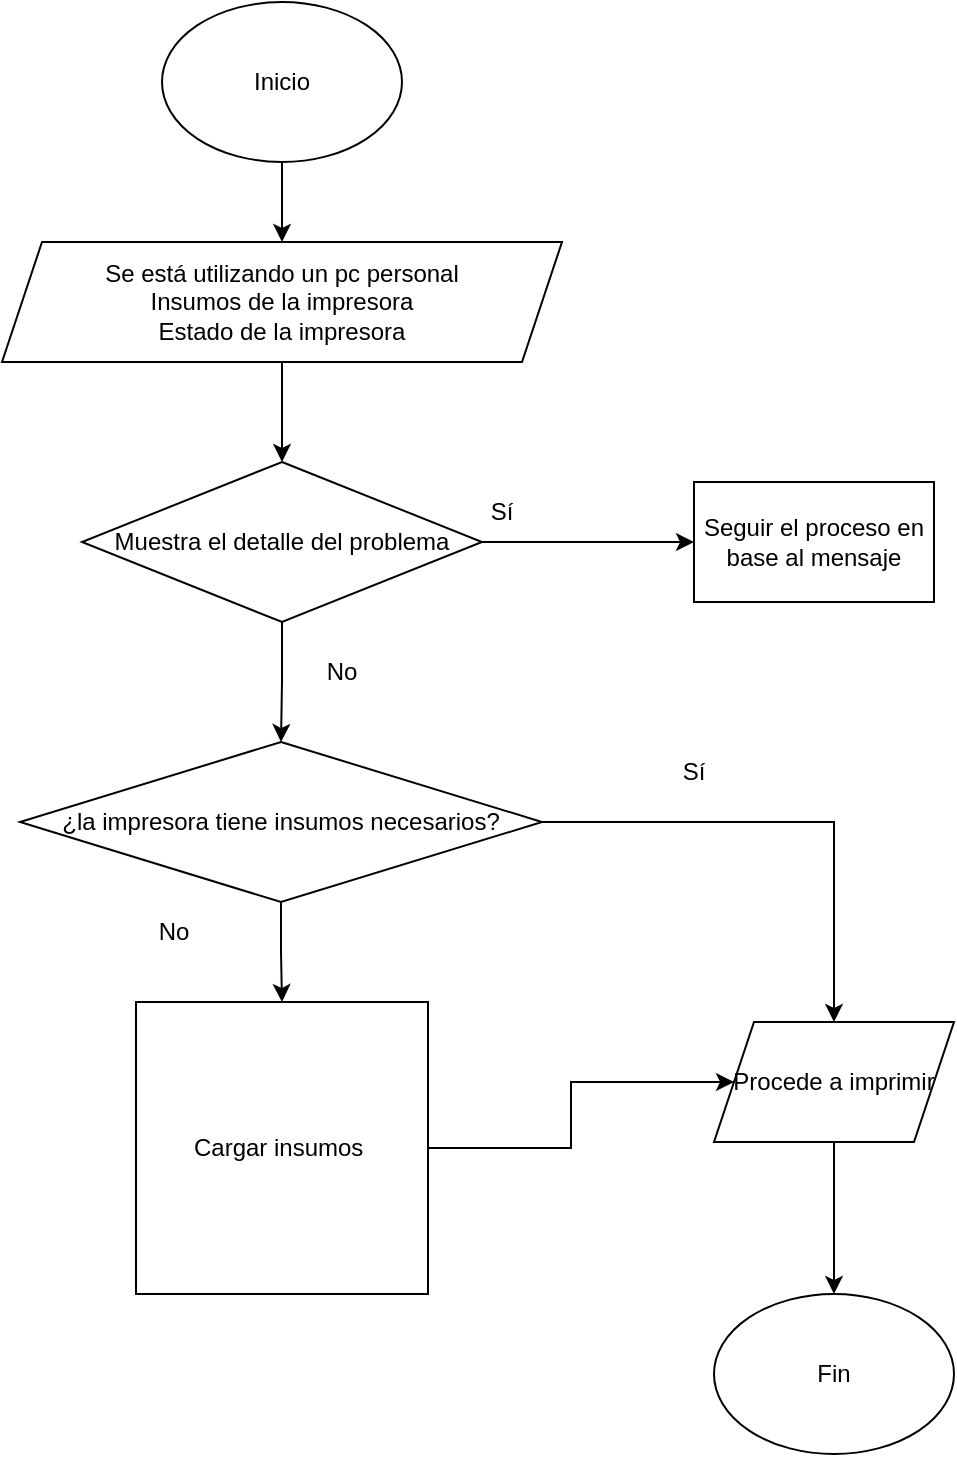 <mxfile version="23.1.1" type="device">
  <diagram name="Página-1" id="gTnZ79C8MINCM_ysMXtn">
    <mxGraphModel dx="880" dy="460" grid="1" gridSize="10" guides="1" tooltips="1" connect="1" arrows="1" fold="1" page="1" pageScale="1" pageWidth="827" pageHeight="1169" math="0" shadow="0">
      <root>
        <mxCell id="0" />
        <mxCell id="1" parent="0" />
        <mxCell id="q5Egeqe7iIP9B3alixse-3" value="" style="edgeStyle=orthogonalEdgeStyle;rounded=0;orthogonalLoop=1;jettySize=auto;html=1;" edge="1" parent="1" source="q5Egeqe7iIP9B3alixse-1" target="q5Egeqe7iIP9B3alixse-2">
          <mxGeometry relative="1" as="geometry" />
        </mxCell>
        <mxCell id="q5Egeqe7iIP9B3alixse-1" value="Inicio" style="ellipse;whiteSpace=wrap;html=1;" vertex="1" parent="1">
          <mxGeometry x="354" y="30" width="120" height="80" as="geometry" />
        </mxCell>
        <mxCell id="q5Egeqe7iIP9B3alixse-7" value="" style="edgeStyle=orthogonalEdgeStyle;rounded=0;orthogonalLoop=1;jettySize=auto;html=1;" edge="1" parent="1" source="q5Egeqe7iIP9B3alixse-2" target="q5Egeqe7iIP9B3alixse-4">
          <mxGeometry relative="1" as="geometry" />
        </mxCell>
        <mxCell id="q5Egeqe7iIP9B3alixse-2" value="Se está utilizando un pc personal&lt;br&gt;Insumos de la impresora&lt;br&gt;Estado de la impresora" style="shape=parallelogram;perimeter=parallelogramPerimeter;whiteSpace=wrap;html=1;fixedSize=1;" vertex="1" parent="1">
          <mxGeometry x="274" y="150" width="280" height="60" as="geometry" />
        </mxCell>
        <mxCell id="q5Egeqe7iIP9B3alixse-8" value="" style="edgeStyle=orthogonalEdgeStyle;rounded=0;orthogonalLoop=1;jettySize=auto;html=1;" edge="1" parent="1" source="q5Egeqe7iIP9B3alixse-4" target="q5Egeqe7iIP9B3alixse-5">
          <mxGeometry relative="1" as="geometry" />
        </mxCell>
        <mxCell id="q5Egeqe7iIP9B3alixse-9" value="" style="edgeStyle=orthogonalEdgeStyle;rounded=0;orthogonalLoop=1;jettySize=auto;html=1;" edge="1" parent="1" source="q5Egeqe7iIP9B3alixse-4" target="q5Egeqe7iIP9B3alixse-6">
          <mxGeometry relative="1" as="geometry" />
        </mxCell>
        <mxCell id="q5Egeqe7iIP9B3alixse-4" value="Muestra el detalle del problema" style="rhombus;whiteSpace=wrap;html=1;" vertex="1" parent="1">
          <mxGeometry x="314" y="260" width="200" height="80" as="geometry" />
        </mxCell>
        <mxCell id="q5Egeqe7iIP9B3alixse-5" value="Seguir el proceso en base al mensaje" style="rounded=0;whiteSpace=wrap;html=1;" vertex="1" parent="1">
          <mxGeometry x="620" y="270" width="120" height="60" as="geometry" />
        </mxCell>
        <mxCell id="q5Egeqe7iIP9B3alixse-21" value="" style="edgeStyle=orthogonalEdgeStyle;rounded=0;orthogonalLoop=1;jettySize=auto;html=1;" edge="1" parent="1" source="q5Egeqe7iIP9B3alixse-6" target="q5Egeqe7iIP9B3alixse-19">
          <mxGeometry relative="1" as="geometry" />
        </mxCell>
        <mxCell id="q5Egeqe7iIP9B3alixse-23" value="" style="edgeStyle=orthogonalEdgeStyle;rounded=0;orthogonalLoop=1;jettySize=auto;html=1;" edge="1" parent="1" source="q5Egeqe7iIP9B3alixse-6" target="q5Egeqe7iIP9B3alixse-14">
          <mxGeometry relative="1" as="geometry" />
        </mxCell>
        <mxCell id="q5Egeqe7iIP9B3alixse-6" value="¿la impresora tiene insumos necesarios?" style="rhombus;whiteSpace=wrap;html=1;" vertex="1" parent="1">
          <mxGeometry x="283" y="400" width="261" height="80" as="geometry" />
        </mxCell>
        <mxCell id="q5Egeqe7iIP9B3alixse-10" value="Sí" style="text;html=1;strokeColor=none;fillColor=none;align=center;verticalAlign=middle;whiteSpace=wrap;rounded=0;" vertex="1" parent="1">
          <mxGeometry x="494" y="270" width="60" height="30" as="geometry" />
        </mxCell>
        <mxCell id="q5Egeqe7iIP9B3alixse-11" value="No" style="text;html=1;strokeColor=none;fillColor=none;align=center;verticalAlign=middle;whiteSpace=wrap;rounded=0;" vertex="1" parent="1">
          <mxGeometry x="414" y="350" width="60" height="30" as="geometry" />
        </mxCell>
        <mxCell id="q5Egeqe7iIP9B3alixse-12" value="No" style="text;html=1;strokeColor=none;fillColor=none;align=center;verticalAlign=middle;whiteSpace=wrap;rounded=0;" vertex="1" parent="1">
          <mxGeometry x="330" y="480" width="60" height="30" as="geometry" />
        </mxCell>
        <mxCell id="q5Egeqe7iIP9B3alixse-13" value="Sí" style="text;html=1;strokeColor=none;fillColor=none;align=center;verticalAlign=middle;whiteSpace=wrap;rounded=0;" vertex="1" parent="1">
          <mxGeometry x="590" y="400" width="60" height="30" as="geometry" />
        </mxCell>
        <mxCell id="q5Egeqe7iIP9B3alixse-18" value="" style="edgeStyle=orthogonalEdgeStyle;rounded=0;orthogonalLoop=1;jettySize=auto;html=1;" edge="1" parent="1" source="q5Egeqe7iIP9B3alixse-14" target="q5Egeqe7iIP9B3alixse-17">
          <mxGeometry relative="1" as="geometry" />
        </mxCell>
        <mxCell id="q5Egeqe7iIP9B3alixse-14" value="Procede a imprimir" style="shape=parallelogram;perimeter=parallelogramPerimeter;whiteSpace=wrap;html=1;fixedSize=1;" vertex="1" parent="1">
          <mxGeometry x="630" y="540" width="120" height="60" as="geometry" />
        </mxCell>
        <mxCell id="q5Egeqe7iIP9B3alixse-17" value="Fin" style="ellipse;whiteSpace=wrap;html=1;" vertex="1" parent="1">
          <mxGeometry x="630" y="676" width="120" height="80" as="geometry" />
        </mxCell>
        <mxCell id="q5Egeqe7iIP9B3alixse-24" value="" style="edgeStyle=orthogonalEdgeStyle;rounded=0;orthogonalLoop=1;jettySize=auto;html=1;" edge="1" parent="1" source="q5Egeqe7iIP9B3alixse-19" target="q5Egeqe7iIP9B3alixse-14">
          <mxGeometry relative="1" as="geometry" />
        </mxCell>
        <mxCell id="q5Egeqe7iIP9B3alixse-19" value="Cargar insumos&amp;nbsp;" style="whiteSpace=wrap;html=1;aspect=fixed;" vertex="1" parent="1">
          <mxGeometry x="341" y="530" width="146" height="146" as="geometry" />
        </mxCell>
      </root>
    </mxGraphModel>
  </diagram>
</mxfile>
